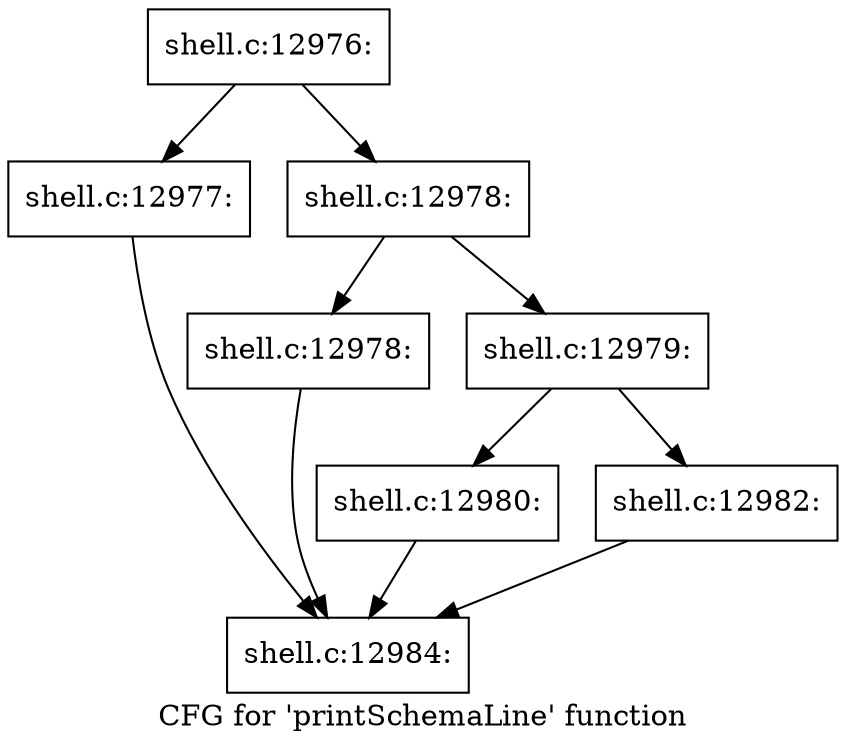 digraph "CFG for 'printSchemaLine' function" {
	label="CFG for 'printSchemaLine' function";

	Node0x5602771ac5e0 [shape=record,label="{shell.c:12976:}"];
	Node0x5602771ac5e0 -> Node0x5602771c2700;
	Node0x5602771ac5e0 -> Node0x5602771c2750;
	Node0x5602771c2700 [shape=record,label="{shell.c:12977:}"];
	Node0x5602771c2700 -> Node0x5602771c2ea0;
	Node0x5602771c2750 [shape=record,label="{shell.c:12978:}"];
	Node0x5602771c2750 -> Node0x5602771c2a70;
	Node0x5602771c2750 -> Node0x5602771c2ac0;
	Node0x5602771c2a70 [shape=record,label="{shell.c:12978:}"];
	Node0x5602771c2a70 -> Node0x5602771c2ea0;
	Node0x5602771c2ac0 [shape=record,label="{shell.c:12979:}"];
	Node0x5602771c2ac0 -> Node0x5602771c2e50;
	Node0x5602771c2ac0 -> Node0x5602771c2ef0;
	Node0x5602771c2e50 [shape=record,label="{shell.c:12980:}"];
	Node0x5602771c2e50 -> Node0x5602771c2ea0;
	Node0x5602771c2ef0 [shape=record,label="{shell.c:12982:}"];
	Node0x5602771c2ef0 -> Node0x5602771c2ea0;
	Node0x5602771c2ea0 [shape=record,label="{shell.c:12984:}"];
}
